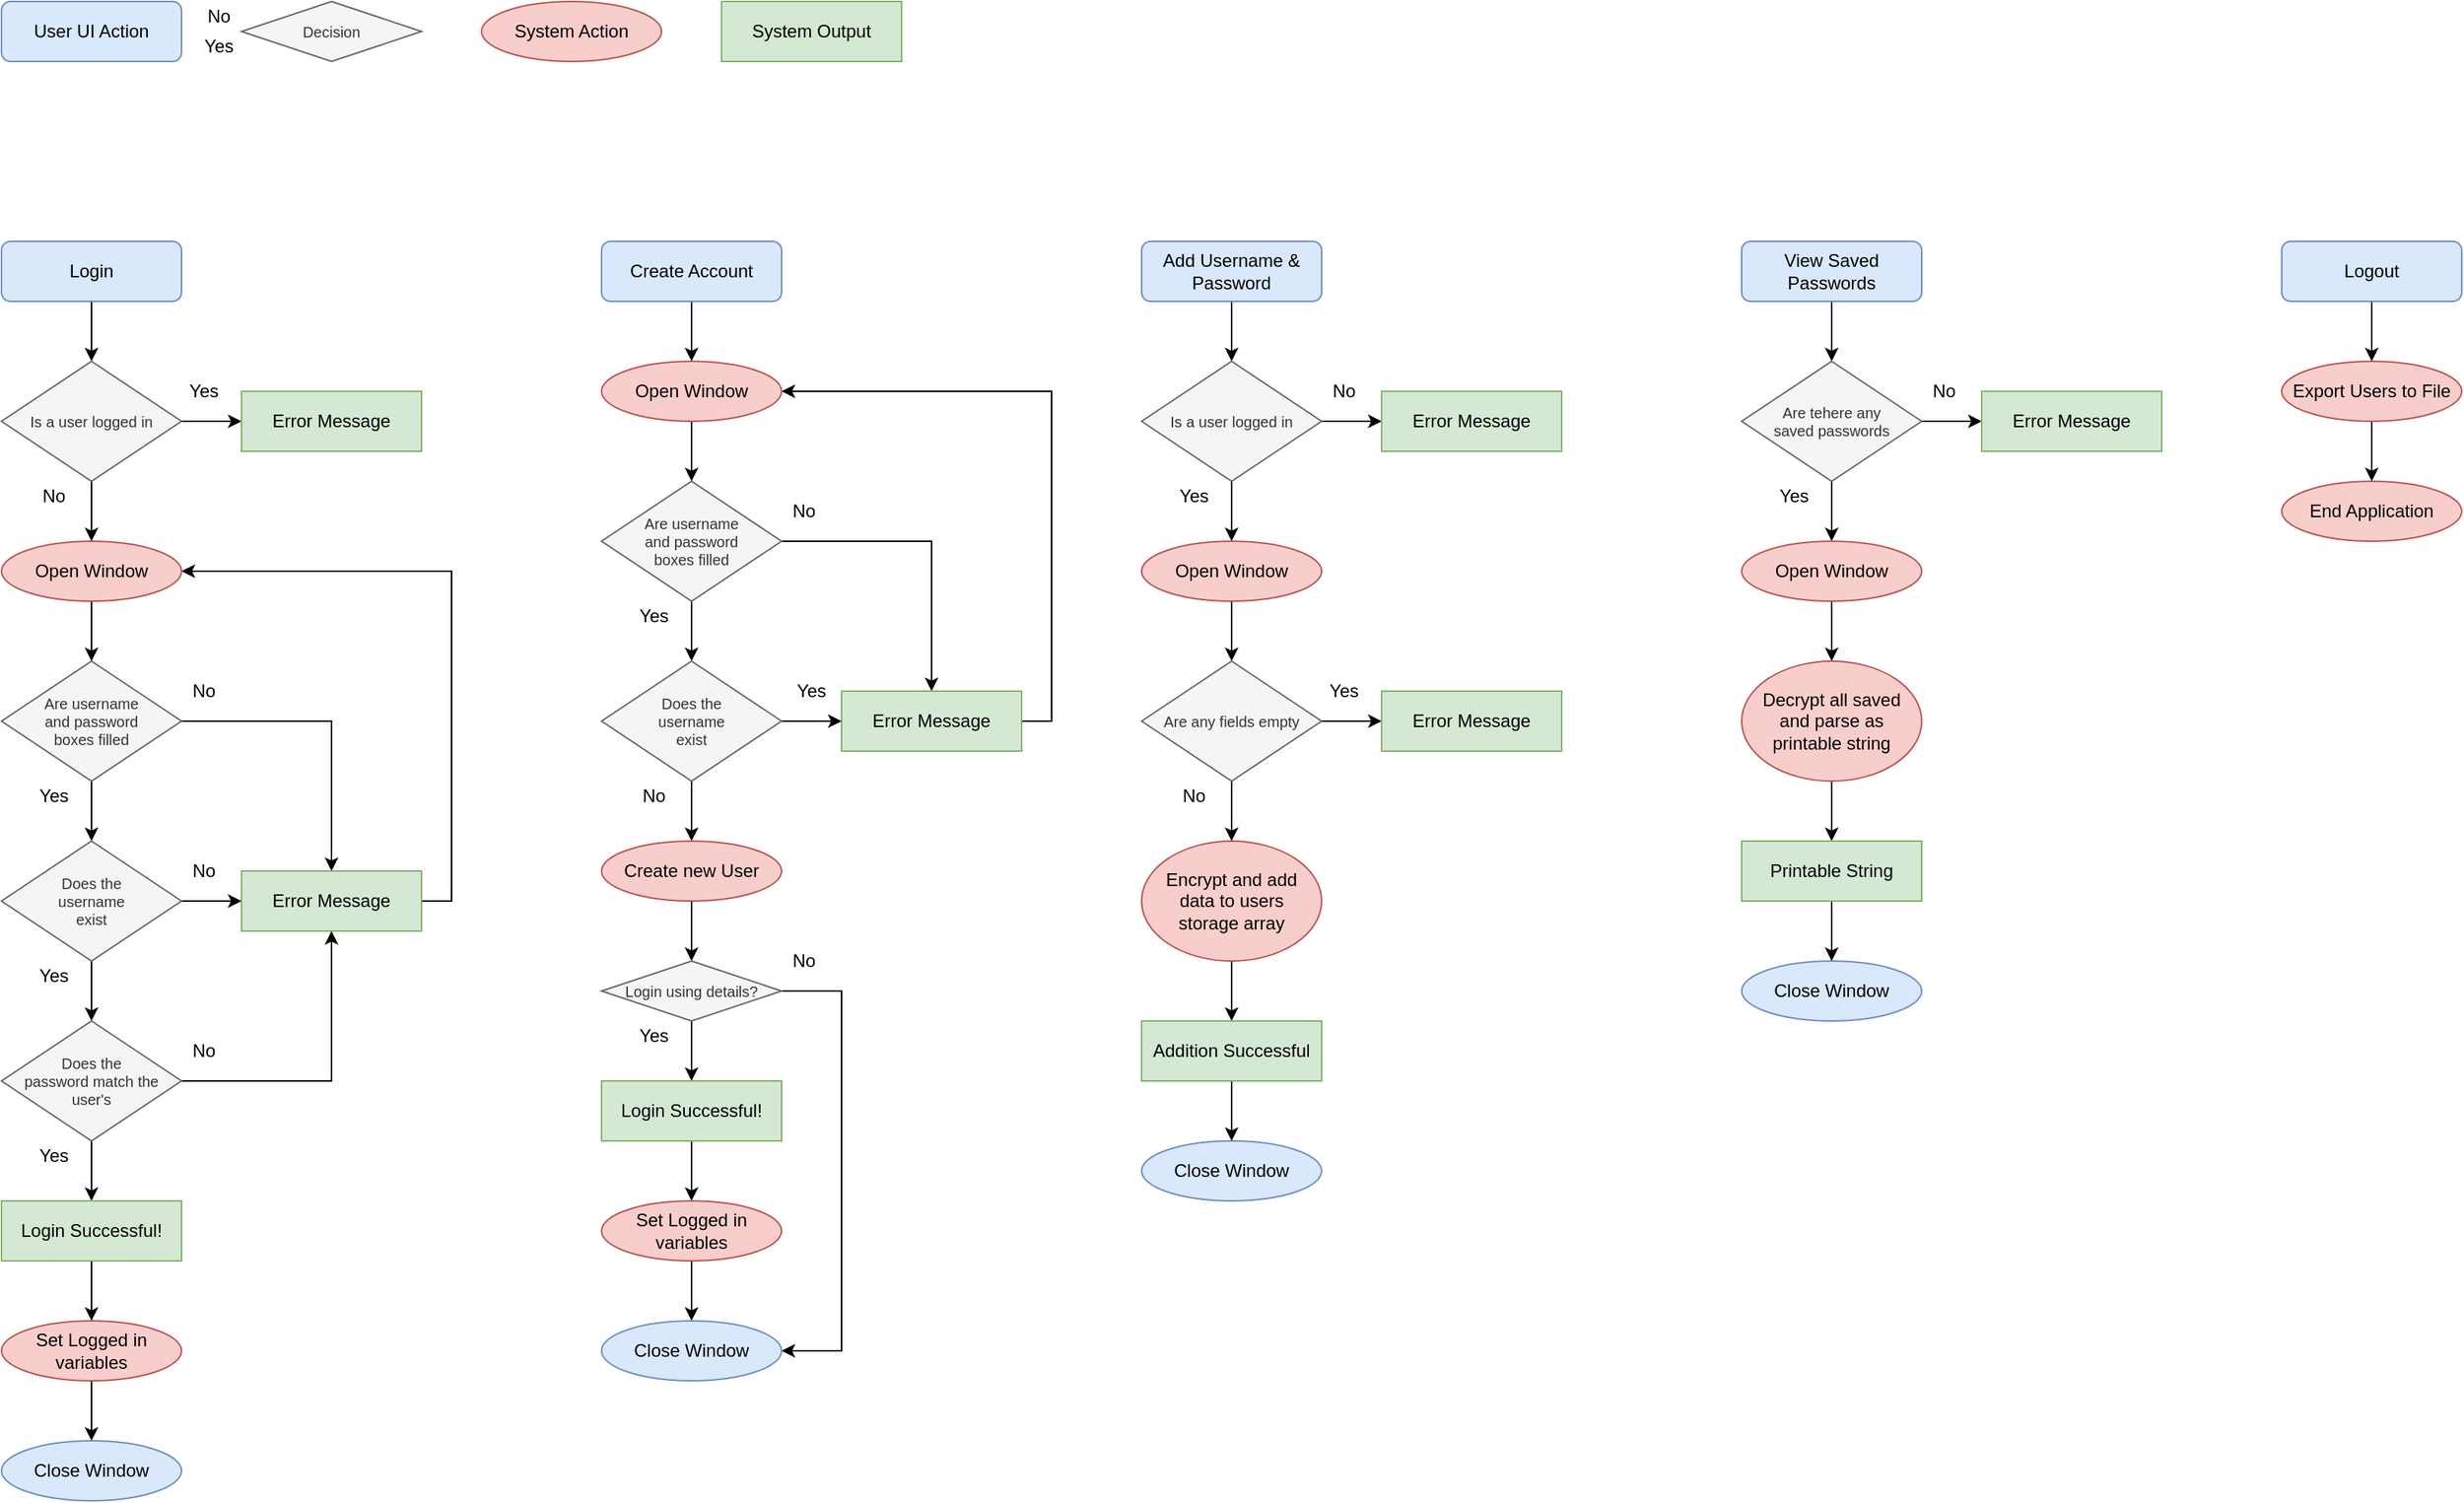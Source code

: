 <mxfile version="21.6.8" type="device">
  <diagram name="Page-1" id="10kaybJQUF8ctmf4FGHN">
    <mxGraphModel dx="2770" dy="1883" grid="1" gridSize="10" guides="1" tooltips="1" connect="1" arrows="1" fold="1" page="1" pageScale="1" pageWidth="850" pageHeight="1100" math="0" shadow="0">
      <root>
        <mxCell id="0" />
        <mxCell id="1" parent="0" />
        <mxCell id="NLQhdIlpftVUfZZyK4by-84" style="edgeStyle=orthogonalEdgeStyle;rounded=0;orthogonalLoop=1;jettySize=auto;html=1;exitX=0.5;exitY=1;exitDx=0;exitDy=0;entryX=0.5;entryY=0;entryDx=0;entryDy=0;" edge="1" parent="1" source="NLQhdIlpftVUfZZyK4by-1" target="NLQhdIlpftVUfZZyK4by-83">
          <mxGeometry relative="1" as="geometry" />
        </mxCell>
        <mxCell id="NLQhdIlpftVUfZZyK4by-1" value="Login" style="rounded=1;whiteSpace=wrap;html=1;fillColor=#dae8fc;strokeColor=#6c8ebf;" vertex="1" parent="1">
          <mxGeometry x="80" y="200" width="120" height="40" as="geometry" />
        </mxCell>
        <mxCell id="NLQhdIlpftVUfZZyK4by-2" value="User UI Action" style="rounded=1;whiteSpace=wrap;html=1;fillColor=#dae8fc;strokeColor=#6c8ebf;" vertex="1" parent="1">
          <mxGeometry x="80" y="40" width="120" height="40" as="geometry" />
        </mxCell>
        <mxCell id="NLQhdIlpftVUfZZyK4by-3" value="Decision" style="rhombus;whiteSpace=wrap;html=1;fillColor=#f5f5f5;fontColor=#333333;strokeColor=#666666;fontSize=10;" vertex="1" parent="1">
          <mxGeometry x="240" y="40" width="120" height="40" as="geometry" />
        </mxCell>
        <mxCell id="NLQhdIlpftVUfZZyK4by-4" value="System Action" style="ellipse;whiteSpace=wrap;html=1;fillColor=#f8cecc;strokeColor=#b85450;" vertex="1" parent="1">
          <mxGeometry x="400" y="40" width="120" height="40" as="geometry" />
        </mxCell>
        <mxCell id="NLQhdIlpftVUfZZyK4by-6" value="System Output" style="rounded=0;whiteSpace=wrap;html=1;fillColor=#d5e8d4;strokeColor=#82b366;" vertex="1" parent="1">
          <mxGeometry x="560" y="40" width="120" height="40" as="geometry" />
        </mxCell>
        <mxCell id="NLQhdIlpftVUfZZyK4by-11" style="edgeStyle=orthogonalEdgeStyle;rounded=0;orthogonalLoop=1;jettySize=auto;html=1;exitX=1;exitY=0.5;exitDx=0;exitDy=0;entryX=0.5;entryY=0;entryDx=0;entryDy=0;" edge="1" parent="1" source="NLQhdIlpftVUfZZyK4by-7" target="NLQhdIlpftVUfZZyK4by-8">
          <mxGeometry relative="1" as="geometry" />
        </mxCell>
        <mxCell id="NLQhdIlpftVUfZZyK4by-14" style="edgeStyle=orthogonalEdgeStyle;rounded=0;orthogonalLoop=1;jettySize=auto;html=1;exitX=0.5;exitY=1;exitDx=0;exitDy=0;entryX=0.5;entryY=0;entryDx=0;entryDy=0;" edge="1" parent="1" source="NLQhdIlpftVUfZZyK4by-7" target="NLQhdIlpftVUfZZyK4by-12">
          <mxGeometry relative="1" as="geometry" />
        </mxCell>
        <mxCell id="NLQhdIlpftVUfZZyK4by-7" value="Are username &lt;br style=&quot;font-size: 10px;&quot;&gt;and password &lt;br style=&quot;font-size: 10px;&quot;&gt;boxes filled" style="rhombus;whiteSpace=wrap;html=1;perimeterSpacing=0;fontSize=10;fillColor=#f5f5f5;fontColor=#333333;strokeColor=#666666;" vertex="1" parent="1">
          <mxGeometry x="80" y="480" width="120" height="80" as="geometry" />
        </mxCell>
        <mxCell id="NLQhdIlpftVUfZZyK4by-9" style="edgeStyle=orthogonalEdgeStyle;rounded=0;orthogonalLoop=1;jettySize=auto;html=1;exitX=1;exitY=0.5;exitDx=0;exitDy=0;entryX=1;entryY=0.5;entryDx=0;entryDy=0;" edge="1" parent="1" source="NLQhdIlpftVUfZZyK4by-8" target="NLQhdIlpftVUfZZyK4by-79">
          <mxGeometry relative="1" as="geometry" />
        </mxCell>
        <mxCell id="NLQhdIlpftVUfZZyK4by-8" value="Error Message" style="rounded=0;whiteSpace=wrap;html=1;fillColor=#d5e8d4;strokeColor=#82b366;" vertex="1" parent="1">
          <mxGeometry x="240" y="620" width="120" height="40" as="geometry" />
        </mxCell>
        <mxCell id="NLQhdIlpftVUfZZyK4by-15" style="edgeStyle=orthogonalEdgeStyle;rounded=0;orthogonalLoop=1;jettySize=auto;html=1;exitX=0.5;exitY=1;exitDx=0;exitDy=0;" edge="1" parent="1" source="NLQhdIlpftVUfZZyK4by-12" target="NLQhdIlpftVUfZZyK4by-13">
          <mxGeometry relative="1" as="geometry" />
        </mxCell>
        <mxCell id="NLQhdIlpftVUfZZyK4by-17" style="edgeStyle=orthogonalEdgeStyle;rounded=0;orthogonalLoop=1;jettySize=auto;html=1;exitX=1;exitY=0.5;exitDx=0;exitDy=0;entryX=0;entryY=0.5;entryDx=0;entryDy=0;" edge="1" parent="1" source="NLQhdIlpftVUfZZyK4by-12" target="NLQhdIlpftVUfZZyK4by-8">
          <mxGeometry relative="1" as="geometry" />
        </mxCell>
        <mxCell id="NLQhdIlpftVUfZZyK4by-12" value="Does the&lt;br style=&quot;font-size: 10px;&quot;&gt;username&lt;br style=&quot;font-size: 10px;&quot;&gt;exist" style="rhombus;whiteSpace=wrap;html=1;fontSize=10;fillColor=#f5f5f5;fontColor=#333333;strokeColor=#666666;" vertex="1" parent="1">
          <mxGeometry x="80" y="600" width="120" height="80" as="geometry" />
        </mxCell>
        <mxCell id="NLQhdIlpftVUfZZyK4by-16" style="edgeStyle=orthogonalEdgeStyle;rounded=0;orthogonalLoop=1;jettySize=auto;html=1;exitX=1;exitY=0.5;exitDx=0;exitDy=0;entryX=0.5;entryY=1;entryDx=0;entryDy=0;" edge="1" parent="1" source="NLQhdIlpftVUfZZyK4by-13" target="NLQhdIlpftVUfZZyK4by-8">
          <mxGeometry relative="1" as="geometry" />
        </mxCell>
        <mxCell id="NLQhdIlpftVUfZZyK4by-19" style="edgeStyle=orthogonalEdgeStyle;rounded=0;orthogonalLoop=1;jettySize=auto;html=1;exitX=0.5;exitY=1;exitDx=0;exitDy=0;entryX=0.5;entryY=0;entryDx=0;entryDy=0;" edge="1" parent="1" source="NLQhdIlpftVUfZZyK4by-13" target="NLQhdIlpftVUfZZyK4by-18">
          <mxGeometry relative="1" as="geometry" />
        </mxCell>
        <mxCell id="NLQhdIlpftVUfZZyK4by-13" value="Does the &lt;br&gt;password match the user&#39;s" style="rhombus;whiteSpace=wrap;html=1;fontSize=10;fillColor=#f5f5f5;fontColor=#333333;strokeColor=#666666;" vertex="1" parent="1">
          <mxGeometry x="80" y="720" width="120" height="80" as="geometry" />
        </mxCell>
        <mxCell id="NLQhdIlpftVUfZZyK4by-21" style="edgeStyle=orthogonalEdgeStyle;rounded=0;orthogonalLoop=1;jettySize=auto;html=1;exitX=0.5;exitY=1;exitDx=0;exitDy=0;entryX=0.5;entryY=0;entryDx=0;entryDy=0;" edge="1" parent="1" source="NLQhdIlpftVUfZZyK4by-18" target="NLQhdIlpftVUfZZyK4by-20">
          <mxGeometry relative="1" as="geometry" />
        </mxCell>
        <mxCell id="NLQhdIlpftVUfZZyK4by-18" value="Login Successful!" style="rounded=0;whiteSpace=wrap;html=1;fillColor=#d5e8d4;strokeColor=#82b366;" vertex="1" parent="1">
          <mxGeometry x="80" y="840" width="120" height="40" as="geometry" />
        </mxCell>
        <mxCell id="NLQhdIlpftVUfZZyK4by-59" style="edgeStyle=orthogonalEdgeStyle;rounded=0;orthogonalLoop=1;jettySize=auto;html=1;exitX=0.5;exitY=1;exitDx=0;exitDy=0;entryX=0.5;entryY=0;entryDx=0;entryDy=0;" edge="1" parent="1" source="NLQhdIlpftVUfZZyK4by-20" target="NLQhdIlpftVUfZZyK4by-58">
          <mxGeometry relative="1" as="geometry" />
        </mxCell>
        <mxCell id="NLQhdIlpftVUfZZyK4by-20" value="Set Logged in variables" style="ellipse;whiteSpace=wrap;html=1;fillColor=#f8cecc;strokeColor=#b85450;" vertex="1" parent="1">
          <mxGeometry x="80" y="920" width="120" height="40" as="geometry" />
        </mxCell>
        <mxCell id="NLQhdIlpftVUfZZyK4by-96" style="edgeStyle=orthogonalEdgeStyle;rounded=0;orthogonalLoop=1;jettySize=auto;html=1;exitX=0.5;exitY=1;exitDx=0;exitDy=0;entryX=0.5;entryY=0;entryDx=0;entryDy=0;" edge="1" parent="1" source="NLQhdIlpftVUfZZyK4by-22" target="NLQhdIlpftVUfZZyK4by-95">
          <mxGeometry relative="1" as="geometry" />
        </mxCell>
        <mxCell id="NLQhdIlpftVUfZZyK4by-22" value="Create Account" style="rounded=1;whiteSpace=wrap;html=1;fillColor=#dae8fc;strokeColor=#6c8ebf;" vertex="1" parent="1">
          <mxGeometry x="480" y="200" width="120" height="40" as="geometry" />
        </mxCell>
        <mxCell id="NLQhdIlpftVUfZZyK4by-23" value="Yes" style="text;html=1;strokeColor=none;fillColor=none;align=center;verticalAlign=middle;whiteSpace=wrap;rounded=0;" vertex="1" parent="1">
          <mxGeometry x="210" y="60" width="30" height="20" as="geometry" />
        </mxCell>
        <mxCell id="NLQhdIlpftVUfZZyK4by-24" value="No" style="text;html=1;strokeColor=none;fillColor=none;align=center;verticalAlign=middle;whiteSpace=wrap;rounded=0;" vertex="1" parent="1">
          <mxGeometry x="210" y="40" width="30" height="20" as="geometry" />
        </mxCell>
        <mxCell id="NLQhdIlpftVUfZZyK4by-26" value="Yes" style="text;html=1;strokeColor=none;fillColor=none;align=center;verticalAlign=middle;whiteSpace=wrap;rounded=0;" vertex="1" parent="1">
          <mxGeometry x="100" y="560" width="30" height="20" as="geometry" />
        </mxCell>
        <mxCell id="NLQhdIlpftVUfZZyK4by-27" value="Yes" style="text;html=1;strokeColor=none;fillColor=none;align=center;verticalAlign=middle;whiteSpace=wrap;rounded=0;" vertex="1" parent="1">
          <mxGeometry x="100" y="680" width="30" height="20" as="geometry" />
        </mxCell>
        <mxCell id="NLQhdIlpftVUfZZyK4by-28" value="Yes" style="text;html=1;strokeColor=none;fillColor=none;align=center;verticalAlign=middle;whiteSpace=wrap;rounded=0;" vertex="1" parent="1">
          <mxGeometry x="100" y="800" width="30" height="20" as="geometry" />
        </mxCell>
        <mxCell id="NLQhdIlpftVUfZZyK4by-29" value="No" style="text;html=1;strokeColor=none;fillColor=none;align=center;verticalAlign=middle;whiteSpace=wrap;rounded=0;" vertex="1" parent="1">
          <mxGeometry x="200" y="490" width="30" height="20" as="geometry" />
        </mxCell>
        <mxCell id="NLQhdIlpftVUfZZyK4by-30" value="No" style="text;html=1;strokeColor=none;fillColor=none;align=center;verticalAlign=middle;whiteSpace=wrap;rounded=0;" vertex="1" parent="1">
          <mxGeometry x="200" y="610" width="30" height="20" as="geometry" />
        </mxCell>
        <mxCell id="NLQhdIlpftVUfZZyK4by-31" value="No" style="text;html=1;strokeColor=none;fillColor=none;align=center;verticalAlign=middle;whiteSpace=wrap;rounded=0;" vertex="1" parent="1">
          <mxGeometry x="200" y="730" width="30" height="20" as="geometry" />
        </mxCell>
        <mxCell id="NLQhdIlpftVUfZZyK4by-32" style="edgeStyle=orthogonalEdgeStyle;rounded=0;orthogonalLoop=1;jettySize=auto;html=1;exitX=1;exitY=0.5;exitDx=0;exitDy=0;entryX=0.5;entryY=0;entryDx=0;entryDy=0;" edge="1" parent="1" source="NLQhdIlpftVUfZZyK4by-34" target="NLQhdIlpftVUfZZyK4by-35">
          <mxGeometry relative="1" as="geometry" />
        </mxCell>
        <mxCell id="NLQhdIlpftVUfZZyK4by-33" style="edgeStyle=orthogonalEdgeStyle;rounded=0;orthogonalLoop=1;jettySize=auto;html=1;exitX=0.5;exitY=1;exitDx=0;exitDy=0;entryX=0.5;entryY=0;entryDx=0;entryDy=0;" edge="1" parent="1" source="NLQhdIlpftVUfZZyK4by-34" target="NLQhdIlpftVUfZZyK4by-38">
          <mxGeometry relative="1" as="geometry" />
        </mxCell>
        <mxCell id="NLQhdIlpftVUfZZyK4by-34" value="Are username &lt;br style=&quot;font-size: 10px;&quot;&gt;and password &lt;br style=&quot;font-size: 10px;&quot;&gt;boxes filled" style="rhombus;whiteSpace=wrap;html=1;perimeterSpacing=0;fontSize=10;fillColor=#f5f5f5;fontColor=#333333;strokeColor=#666666;" vertex="1" parent="1">
          <mxGeometry x="480" y="360" width="120" height="80" as="geometry" />
        </mxCell>
        <mxCell id="NLQhdIlpftVUfZZyK4by-76" style="edgeStyle=orthogonalEdgeStyle;rounded=0;orthogonalLoop=1;jettySize=auto;html=1;exitX=1;exitY=0.5;exitDx=0;exitDy=0;entryX=1;entryY=0.5;entryDx=0;entryDy=0;" edge="1" parent="1" source="NLQhdIlpftVUfZZyK4by-35" target="NLQhdIlpftVUfZZyK4by-95">
          <mxGeometry relative="1" as="geometry" />
        </mxCell>
        <mxCell id="NLQhdIlpftVUfZZyK4by-35" value="Error Message" style="rounded=0;whiteSpace=wrap;html=1;fillColor=#d5e8d4;strokeColor=#82b366;" vertex="1" parent="1">
          <mxGeometry x="640" y="500" width="120" height="40" as="geometry" />
        </mxCell>
        <mxCell id="NLQhdIlpftVUfZZyK4by-37" style="edgeStyle=orthogonalEdgeStyle;rounded=0;orthogonalLoop=1;jettySize=auto;html=1;exitX=1;exitY=0.5;exitDx=0;exitDy=0;entryX=0;entryY=0.5;entryDx=0;entryDy=0;" edge="1" parent="1" source="NLQhdIlpftVUfZZyK4by-38" target="NLQhdIlpftVUfZZyK4by-35">
          <mxGeometry relative="1" as="geometry" />
        </mxCell>
        <mxCell id="NLQhdIlpftVUfZZyK4by-48" style="edgeStyle=orthogonalEdgeStyle;rounded=0;orthogonalLoop=1;jettySize=auto;html=1;exitX=0.5;exitY=1;exitDx=0;exitDy=0;entryX=0.5;entryY=0;entryDx=0;entryDy=0;" edge="1" parent="1" source="NLQhdIlpftVUfZZyK4by-38" target="NLQhdIlpftVUfZZyK4by-46">
          <mxGeometry relative="1" as="geometry" />
        </mxCell>
        <mxCell id="NLQhdIlpftVUfZZyK4by-38" value="Does the&lt;br style=&quot;font-size: 10px;&quot;&gt;username&lt;br style=&quot;font-size: 10px;&quot;&gt;exist" style="rhombus;whiteSpace=wrap;html=1;fontSize=10;fillColor=#f5f5f5;fontColor=#333333;strokeColor=#666666;" vertex="1" parent="1">
          <mxGeometry x="480" y="480" width="120" height="80" as="geometry" />
        </mxCell>
        <mxCell id="NLQhdIlpftVUfZZyK4by-41" value="Yes" style="text;html=1;strokeColor=none;fillColor=none;align=center;verticalAlign=middle;whiteSpace=wrap;rounded=0;" vertex="1" parent="1">
          <mxGeometry x="500" y="440" width="30" height="20" as="geometry" />
        </mxCell>
        <mxCell id="NLQhdIlpftVUfZZyK4by-42" value="Yes" style="text;html=1;strokeColor=none;fillColor=none;align=center;verticalAlign=middle;whiteSpace=wrap;rounded=0;" vertex="1" parent="1">
          <mxGeometry x="605" y="490" width="30" height="20" as="geometry" />
        </mxCell>
        <mxCell id="NLQhdIlpftVUfZZyK4by-43" value="No" style="text;html=1;strokeColor=none;fillColor=none;align=center;verticalAlign=middle;whiteSpace=wrap;rounded=0;" vertex="1" parent="1">
          <mxGeometry x="600" y="370" width="30" height="20" as="geometry" />
        </mxCell>
        <mxCell id="NLQhdIlpftVUfZZyK4by-44" value="No" style="text;html=1;strokeColor=none;fillColor=none;align=center;verticalAlign=middle;whiteSpace=wrap;rounded=0;" vertex="1" parent="1">
          <mxGeometry x="500" y="560" width="30" height="20" as="geometry" />
        </mxCell>
        <mxCell id="NLQhdIlpftVUfZZyK4by-56" style="edgeStyle=orthogonalEdgeStyle;rounded=0;orthogonalLoop=1;jettySize=auto;html=1;exitX=0.5;exitY=1;exitDx=0;exitDy=0;entryX=0.5;entryY=0;entryDx=0;entryDy=0;" edge="1" parent="1" source="NLQhdIlpftVUfZZyK4by-46" target="NLQhdIlpftVUfZZyK4by-51">
          <mxGeometry relative="1" as="geometry" />
        </mxCell>
        <mxCell id="NLQhdIlpftVUfZZyK4by-46" value="Create new User" style="ellipse;whiteSpace=wrap;html=1;fillColor=#f8cecc;strokeColor=#b85450;" vertex="1" parent="1">
          <mxGeometry x="480" y="600" width="120" height="40" as="geometry" />
        </mxCell>
        <mxCell id="NLQhdIlpftVUfZZyK4by-54" style="edgeStyle=orthogonalEdgeStyle;rounded=0;orthogonalLoop=1;jettySize=auto;html=1;exitX=0.5;exitY=1;exitDx=0;exitDy=0;entryX=0.5;entryY=0;entryDx=0;entryDy=0;" edge="1" parent="1" source="NLQhdIlpftVUfZZyK4by-51" target="NLQhdIlpftVUfZZyK4by-52">
          <mxGeometry relative="1" as="geometry" />
        </mxCell>
        <mxCell id="NLQhdIlpftVUfZZyK4by-62" style="edgeStyle=orthogonalEdgeStyle;rounded=0;orthogonalLoop=1;jettySize=auto;html=1;exitX=1;exitY=0.5;exitDx=0;exitDy=0;entryX=1;entryY=0.5;entryDx=0;entryDy=0;" edge="1" parent="1" source="NLQhdIlpftVUfZZyK4by-51" target="NLQhdIlpftVUfZZyK4by-60">
          <mxGeometry relative="1" as="geometry">
            <Array as="points">
              <mxPoint x="640" y="700" />
              <mxPoint x="640" y="940" />
            </Array>
          </mxGeometry>
        </mxCell>
        <mxCell id="NLQhdIlpftVUfZZyK4by-51" value="Login using details?" style="rhombus;whiteSpace=wrap;html=1;fillColor=#f5f5f5;fontColor=#333333;strokeColor=#666666;fontSize=10;" vertex="1" parent="1">
          <mxGeometry x="480" y="680" width="120" height="40" as="geometry" />
        </mxCell>
        <mxCell id="NLQhdIlpftVUfZZyK4by-55" style="edgeStyle=orthogonalEdgeStyle;rounded=0;orthogonalLoop=1;jettySize=auto;html=1;exitX=0.5;exitY=1;exitDx=0;exitDy=0;entryX=0.5;entryY=0;entryDx=0;entryDy=0;" edge="1" parent="1" source="NLQhdIlpftVUfZZyK4by-52" target="NLQhdIlpftVUfZZyK4by-53">
          <mxGeometry relative="1" as="geometry" />
        </mxCell>
        <mxCell id="NLQhdIlpftVUfZZyK4by-52" value="Login Successful!" style="rounded=0;whiteSpace=wrap;html=1;fillColor=#d5e8d4;strokeColor=#82b366;" vertex="1" parent="1">
          <mxGeometry x="480" y="760" width="120" height="40" as="geometry" />
        </mxCell>
        <mxCell id="NLQhdIlpftVUfZZyK4by-61" style="edgeStyle=orthogonalEdgeStyle;rounded=0;orthogonalLoop=1;jettySize=auto;html=1;exitX=0.5;exitY=1;exitDx=0;exitDy=0;entryX=0.5;entryY=0;entryDx=0;entryDy=0;" edge="1" parent="1" source="NLQhdIlpftVUfZZyK4by-53" target="NLQhdIlpftVUfZZyK4by-60">
          <mxGeometry relative="1" as="geometry" />
        </mxCell>
        <mxCell id="NLQhdIlpftVUfZZyK4by-53" value="Set Logged in variables" style="ellipse;whiteSpace=wrap;html=1;fillColor=#f8cecc;strokeColor=#b85450;" vertex="1" parent="1">
          <mxGeometry x="480" y="840" width="120" height="40" as="geometry" />
        </mxCell>
        <mxCell id="NLQhdIlpftVUfZZyK4by-58" value="Close Window" style="ellipse;whiteSpace=wrap;html=1;fillColor=#dae8fc;strokeColor=#6c8ebf;" vertex="1" parent="1">
          <mxGeometry x="80" y="1000" width="120" height="40" as="geometry" />
        </mxCell>
        <mxCell id="NLQhdIlpftVUfZZyK4by-60" value="Close Window" style="ellipse;whiteSpace=wrap;html=1;fillColor=#dae8fc;strokeColor=#6c8ebf;" vertex="1" parent="1">
          <mxGeometry x="480" y="920" width="120" height="40" as="geometry" />
        </mxCell>
        <mxCell id="NLQhdIlpftVUfZZyK4by-63" value="No" style="text;html=1;strokeColor=none;fillColor=none;align=center;verticalAlign=middle;whiteSpace=wrap;rounded=0;" vertex="1" parent="1">
          <mxGeometry x="600" y="670" width="30" height="20" as="geometry" />
        </mxCell>
        <mxCell id="NLQhdIlpftVUfZZyK4by-64" value="Yes" style="text;html=1;strokeColor=none;fillColor=none;align=center;verticalAlign=middle;whiteSpace=wrap;rounded=0;" vertex="1" parent="1">
          <mxGeometry x="500" y="720" width="30" height="20" as="geometry" />
        </mxCell>
        <mxCell id="NLQhdIlpftVUfZZyK4by-91" style="edgeStyle=orthogonalEdgeStyle;rounded=0;orthogonalLoop=1;jettySize=auto;html=1;exitX=0.5;exitY=1;exitDx=0;exitDy=0;entryX=0.5;entryY=0;entryDx=0;entryDy=0;" edge="1" parent="1" source="NLQhdIlpftVUfZZyK4by-66" target="NLQhdIlpftVUfZZyK4by-73">
          <mxGeometry relative="1" as="geometry" />
        </mxCell>
        <mxCell id="NLQhdIlpftVUfZZyK4by-66" value="Add Username &amp;amp; Password" style="rounded=1;whiteSpace=wrap;html=1;fillColor=#dae8fc;strokeColor=#6c8ebf;" vertex="1" parent="1">
          <mxGeometry x="840" y="200" width="120" height="40" as="geometry" />
        </mxCell>
        <mxCell id="NLQhdIlpftVUfZZyK4by-133" style="edgeStyle=orthogonalEdgeStyle;rounded=0;orthogonalLoop=1;jettySize=auto;html=1;exitX=0.5;exitY=1;exitDx=0;exitDy=0;entryX=0.5;entryY=0;entryDx=0;entryDy=0;" edge="1" parent="1" source="NLQhdIlpftVUfZZyK4by-67" target="NLQhdIlpftVUfZZyK4by-116">
          <mxGeometry relative="1" as="geometry" />
        </mxCell>
        <mxCell id="NLQhdIlpftVUfZZyK4by-67" value="View Saved Passwords" style="rounded=1;whiteSpace=wrap;html=1;fillColor=#dae8fc;strokeColor=#6c8ebf;" vertex="1" parent="1">
          <mxGeometry x="1240" y="200" width="120" height="40" as="geometry" />
        </mxCell>
        <mxCell id="NLQhdIlpftVUfZZyK4by-71" style="edgeStyle=orthogonalEdgeStyle;rounded=0;orthogonalLoop=1;jettySize=auto;html=1;exitX=0.5;exitY=1;exitDx=0;exitDy=0;entryX=0.5;entryY=0;entryDx=0;entryDy=0;" edge="1" parent="1" source="NLQhdIlpftVUfZZyK4by-68" target="NLQhdIlpftVUfZZyK4by-69">
          <mxGeometry relative="1" as="geometry" />
        </mxCell>
        <mxCell id="NLQhdIlpftVUfZZyK4by-68" value="Logout" style="rounded=1;whiteSpace=wrap;html=1;fillColor=#dae8fc;strokeColor=#6c8ebf;" vertex="1" parent="1">
          <mxGeometry x="1600" y="200" width="120" height="40" as="geometry" />
        </mxCell>
        <mxCell id="NLQhdIlpftVUfZZyK4by-72" style="edgeStyle=orthogonalEdgeStyle;rounded=0;orthogonalLoop=1;jettySize=auto;html=1;exitX=0.5;exitY=1;exitDx=0;exitDy=0;entryX=0.5;entryY=0;entryDx=0;entryDy=0;" edge="1" parent="1" source="NLQhdIlpftVUfZZyK4by-69" target="NLQhdIlpftVUfZZyK4by-70">
          <mxGeometry relative="1" as="geometry" />
        </mxCell>
        <mxCell id="NLQhdIlpftVUfZZyK4by-69" value="Export Users to File" style="ellipse;whiteSpace=wrap;html=1;fillColor=#f8cecc;strokeColor=#b85450;" vertex="1" parent="1">
          <mxGeometry x="1600" y="280" width="120" height="40" as="geometry" />
        </mxCell>
        <mxCell id="NLQhdIlpftVUfZZyK4by-70" value="End Application" style="ellipse;whiteSpace=wrap;html=1;fillColor=#f8cecc;strokeColor=#b85450;" vertex="1" parent="1">
          <mxGeometry x="1600" y="360" width="120" height="40" as="geometry" />
        </mxCell>
        <mxCell id="NLQhdIlpftVUfZZyK4by-75" style="edgeStyle=orthogonalEdgeStyle;rounded=0;orthogonalLoop=1;jettySize=auto;html=1;exitX=1;exitY=0.5;exitDx=0;exitDy=0;entryX=0;entryY=0.5;entryDx=0;entryDy=0;" edge="1" parent="1" source="NLQhdIlpftVUfZZyK4by-73" target="NLQhdIlpftVUfZZyK4by-74">
          <mxGeometry relative="1" as="geometry" />
        </mxCell>
        <mxCell id="NLQhdIlpftVUfZZyK4by-94" style="edgeStyle=orthogonalEdgeStyle;rounded=0;orthogonalLoop=1;jettySize=auto;html=1;exitX=0.5;exitY=1;exitDx=0;exitDy=0;" edge="1" parent="1" source="NLQhdIlpftVUfZZyK4by-73" target="NLQhdIlpftVUfZZyK4by-78">
          <mxGeometry relative="1" as="geometry" />
        </mxCell>
        <mxCell id="NLQhdIlpftVUfZZyK4by-73" value="Is a user logged in" style="rhombus;whiteSpace=wrap;html=1;perimeterSpacing=0;fontSize=10;fillColor=#f5f5f5;fontColor=#333333;strokeColor=#666666;" vertex="1" parent="1">
          <mxGeometry x="840" y="280" width="120" height="80" as="geometry" />
        </mxCell>
        <mxCell id="NLQhdIlpftVUfZZyK4by-74" value="Error Message" style="rounded=0;whiteSpace=wrap;html=1;fillColor=#d5e8d4;strokeColor=#82b366;" vertex="1" parent="1">
          <mxGeometry x="1000" y="300" width="120" height="40" as="geometry" />
        </mxCell>
        <mxCell id="NLQhdIlpftVUfZZyK4by-106" style="edgeStyle=orthogonalEdgeStyle;rounded=0;orthogonalLoop=1;jettySize=auto;html=1;exitX=0.5;exitY=1;exitDx=0;exitDy=0;entryX=0.5;entryY=0;entryDx=0;entryDy=0;" edge="1" parent="1" source="NLQhdIlpftVUfZZyK4by-78" target="NLQhdIlpftVUfZZyK4by-101">
          <mxGeometry relative="1" as="geometry" />
        </mxCell>
        <mxCell id="NLQhdIlpftVUfZZyK4by-78" value="Open Window" style="ellipse;whiteSpace=wrap;html=1;fillColor=#f8cecc;strokeColor=#b85450;" vertex="1" parent="1">
          <mxGeometry x="840" y="400" width="120" height="40" as="geometry" />
        </mxCell>
        <mxCell id="NLQhdIlpftVUfZZyK4by-81" style="edgeStyle=orthogonalEdgeStyle;rounded=0;orthogonalLoop=1;jettySize=auto;html=1;exitX=0.5;exitY=1;exitDx=0;exitDy=0;entryX=0.5;entryY=0;entryDx=0;entryDy=0;" edge="1" parent="1" source="NLQhdIlpftVUfZZyK4by-79" target="NLQhdIlpftVUfZZyK4by-7">
          <mxGeometry relative="1" as="geometry" />
        </mxCell>
        <mxCell id="NLQhdIlpftVUfZZyK4by-79" value="Open Window" style="ellipse;whiteSpace=wrap;html=1;fillColor=#f8cecc;strokeColor=#b85450;" vertex="1" parent="1">
          <mxGeometry x="80" y="400" width="120" height="40" as="geometry" />
        </mxCell>
        <mxCell id="NLQhdIlpftVUfZZyK4by-85" style="edgeStyle=orthogonalEdgeStyle;rounded=0;orthogonalLoop=1;jettySize=auto;html=1;exitX=0.5;exitY=1;exitDx=0;exitDy=0;entryX=0.5;entryY=0;entryDx=0;entryDy=0;" edge="1" parent="1" source="NLQhdIlpftVUfZZyK4by-83" target="NLQhdIlpftVUfZZyK4by-79">
          <mxGeometry relative="1" as="geometry" />
        </mxCell>
        <mxCell id="NLQhdIlpftVUfZZyK4by-88" style="edgeStyle=orthogonalEdgeStyle;rounded=0;orthogonalLoop=1;jettySize=auto;html=1;exitX=1;exitY=0.5;exitDx=0;exitDy=0;entryX=0;entryY=0.5;entryDx=0;entryDy=0;" edge="1" parent="1" source="NLQhdIlpftVUfZZyK4by-83" target="NLQhdIlpftVUfZZyK4by-87">
          <mxGeometry relative="1" as="geometry" />
        </mxCell>
        <mxCell id="NLQhdIlpftVUfZZyK4by-83" value="Is a user logged in" style="rhombus;whiteSpace=wrap;html=1;fillColor=#f5f5f5;fontColor=#333333;strokeColor=#666666;fontSize=10;" vertex="1" parent="1">
          <mxGeometry x="80" y="280" width="120" height="80" as="geometry" />
        </mxCell>
        <mxCell id="NLQhdIlpftVUfZZyK4by-87" value="Error Message" style="rounded=0;whiteSpace=wrap;html=1;fillColor=#d5e8d4;strokeColor=#82b366;" vertex="1" parent="1">
          <mxGeometry x="240" y="300" width="120" height="40" as="geometry" />
        </mxCell>
        <mxCell id="NLQhdIlpftVUfZZyK4by-89" value="Yes" style="text;html=1;strokeColor=none;fillColor=none;align=center;verticalAlign=middle;whiteSpace=wrap;rounded=0;" vertex="1" parent="1">
          <mxGeometry x="200" y="290" width="30" height="20" as="geometry" />
        </mxCell>
        <mxCell id="NLQhdIlpftVUfZZyK4by-90" value="No" style="text;html=1;strokeColor=none;fillColor=none;align=center;verticalAlign=middle;whiteSpace=wrap;rounded=0;" vertex="1" parent="1">
          <mxGeometry x="100" y="360" width="30" height="20" as="geometry" />
        </mxCell>
        <mxCell id="NLQhdIlpftVUfZZyK4by-92" value="No" style="text;html=1;strokeColor=none;fillColor=none;align=center;verticalAlign=middle;whiteSpace=wrap;rounded=0;" vertex="1" parent="1">
          <mxGeometry x="960" y="290" width="30" height="20" as="geometry" />
        </mxCell>
        <mxCell id="NLQhdIlpftVUfZZyK4by-93" value="Yes" style="text;html=1;strokeColor=none;fillColor=none;align=center;verticalAlign=middle;whiteSpace=wrap;rounded=0;" vertex="1" parent="1">
          <mxGeometry x="860" y="360" width="30" height="20" as="geometry" />
        </mxCell>
        <mxCell id="NLQhdIlpftVUfZZyK4by-97" style="edgeStyle=orthogonalEdgeStyle;rounded=0;orthogonalLoop=1;jettySize=auto;html=1;exitX=0.5;exitY=1;exitDx=0;exitDy=0;" edge="1" parent="1" source="NLQhdIlpftVUfZZyK4by-95" target="NLQhdIlpftVUfZZyK4by-34">
          <mxGeometry relative="1" as="geometry" />
        </mxCell>
        <mxCell id="NLQhdIlpftVUfZZyK4by-95" value="Open Window" style="ellipse;whiteSpace=wrap;html=1;fillColor=#f8cecc;strokeColor=#b85450;" vertex="1" parent="1">
          <mxGeometry x="480" y="280" width="120" height="40" as="geometry" />
        </mxCell>
        <mxCell id="NLQhdIlpftVUfZZyK4by-99" style="edgeStyle=orthogonalEdgeStyle;rounded=0;orthogonalLoop=1;jettySize=auto;html=1;exitX=1;exitY=0.5;exitDx=0;exitDy=0;entryX=0;entryY=0.5;entryDx=0;entryDy=0;" edge="1" parent="1" source="NLQhdIlpftVUfZZyK4by-101" target="NLQhdIlpftVUfZZyK4by-102">
          <mxGeometry relative="1" as="geometry" />
        </mxCell>
        <mxCell id="NLQhdIlpftVUfZZyK4by-100" style="edgeStyle=orthogonalEdgeStyle;rounded=0;orthogonalLoop=1;jettySize=auto;html=1;exitX=0.5;exitY=1;exitDx=0;exitDy=0;" edge="1" parent="1" source="NLQhdIlpftVUfZZyK4by-101" target="NLQhdIlpftVUfZZyK4by-103">
          <mxGeometry relative="1" as="geometry" />
        </mxCell>
        <mxCell id="NLQhdIlpftVUfZZyK4by-101" value="Are any fields empty" style="rhombus;whiteSpace=wrap;html=1;perimeterSpacing=0;fontSize=10;fillColor=#f5f5f5;fontColor=#333333;strokeColor=#666666;" vertex="1" parent="1">
          <mxGeometry x="840" y="480" width="120" height="80" as="geometry" />
        </mxCell>
        <mxCell id="NLQhdIlpftVUfZZyK4by-102" value="Error Message" style="rounded=0;whiteSpace=wrap;html=1;fillColor=#d5e8d4;strokeColor=#82b366;" vertex="1" parent="1">
          <mxGeometry x="1000" y="500" width="120" height="40" as="geometry" />
        </mxCell>
        <mxCell id="NLQhdIlpftVUfZZyK4by-111" style="edgeStyle=orthogonalEdgeStyle;rounded=0;orthogonalLoop=1;jettySize=auto;html=1;exitX=0.5;exitY=1;exitDx=0;exitDy=0;entryX=0.5;entryY=0;entryDx=0;entryDy=0;" edge="1" parent="1" source="NLQhdIlpftVUfZZyK4by-103" target="NLQhdIlpftVUfZZyK4by-112">
          <mxGeometry relative="1" as="geometry" />
        </mxCell>
        <mxCell id="NLQhdIlpftVUfZZyK4by-103" value="Encrypt and add &lt;br&gt;data to users &lt;br&gt;storage array" style="ellipse;whiteSpace=wrap;html=1;fillColor=#f8cecc;strokeColor=#b85450;" vertex="1" parent="1">
          <mxGeometry x="840" y="600" width="120" height="80" as="geometry" />
        </mxCell>
        <mxCell id="NLQhdIlpftVUfZZyK4by-107" value="No" style="text;html=1;strokeColor=none;fillColor=none;align=center;verticalAlign=middle;whiteSpace=wrap;rounded=0;" vertex="1" parent="1">
          <mxGeometry x="860" y="560" width="30" height="20" as="geometry" />
        </mxCell>
        <mxCell id="NLQhdIlpftVUfZZyK4by-108" value="Yes" style="text;html=1;strokeColor=none;fillColor=none;align=center;verticalAlign=middle;whiteSpace=wrap;rounded=0;" vertex="1" parent="1">
          <mxGeometry x="960" y="490" width="30" height="20" as="geometry" />
        </mxCell>
        <mxCell id="NLQhdIlpftVUfZZyK4by-110" value="Close Window" style="ellipse;whiteSpace=wrap;html=1;fillColor=#dae8fc;strokeColor=#6c8ebf;" vertex="1" parent="1">
          <mxGeometry x="840" y="800" width="120" height="40" as="geometry" />
        </mxCell>
        <mxCell id="NLQhdIlpftVUfZZyK4by-113" style="edgeStyle=orthogonalEdgeStyle;rounded=0;orthogonalLoop=1;jettySize=auto;html=1;exitX=0.5;exitY=1;exitDx=0;exitDy=0;entryX=0.5;entryY=0;entryDx=0;entryDy=0;" edge="1" parent="1" source="NLQhdIlpftVUfZZyK4by-112" target="NLQhdIlpftVUfZZyK4by-110">
          <mxGeometry relative="1" as="geometry" />
        </mxCell>
        <mxCell id="NLQhdIlpftVUfZZyK4by-112" value="Addition Successful" style="rounded=0;whiteSpace=wrap;html=1;fillColor=#d5e8d4;strokeColor=#82b366;" vertex="1" parent="1">
          <mxGeometry x="840" y="720" width="120" height="40" as="geometry" />
        </mxCell>
        <mxCell id="NLQhdIlpftVUfZZyK4by-114" style="edgeStyle=orthogonalEdgeStyle;rounded=0;orthogonalLoop=1;jettySize=auto;html=1;exitX=1;exitY=0.5;exitDx=0;exitDy=0;entryX=0;entryY=0.5;entryDx=0;entryDy=0;" edge="1" parent="1" source="NLQhdIlpftVUfZZyK4by-116" target="NLQhdIlpftVUfZZyK4by-117">
          <mxGeometry relative="1" as="geometry" />
        </mxCell>
        <mxCell id="NLQhdIlpftVUfZZyK4by-115" style="edgeStyle=orthogonalEdgeStyle;rounded=0;orthogonalLoop=1;jettySize=auto;html=1;exitX=0.5;exitY=1;exitDx=0;exitDy=0;" edge="1" parent="1" source="NLQhdIlpftVUfZZyK4by-116" target="NLQhdIlpftVUfZZyK4by-119">
          <mxGeometry relative="1" as="geometry" />
        </mxCell>
        <mxCell id="NLQhdIlpftVUfZZyK4by-116" value="Are tehere any &lt;br&gt;saved passwords" style="rhombus;whiteSpace=wrap;html=1;perimeterSpacing=0;fontSize=10;fillColor=#f5f5f5;fontColor=#333333;strokeColor=#666666;" vertex="1" parent="1">
          <mxGeometry x="1240" y="280" width="120" height="80" as="geometry" />
        </mxCell>
        <mxCell id="NLQhdIlpftVUfZZyK4by-117" value="Error Message" style="rounded=0;whiteSpace=wrap;html=1;fillColor=#d5e8d4;strokeColor=#82b366;" vertex="1" parent="1">
          <mxGeometry x="1400" y="300" width="120" height="40" as="geometry" />
        </mxCell>
        <mxCell id="NLQhdIlpftVUfZZyK4by-135" style="edgeStyle=orthogonalEdgeStyle;rounded=0;orthogonalLoop=1;jettySize=auto;html=1;exitX=0.5;exitY=1;exitDx=0;exitDy=0;entryX=0.5;entryY=0;entryDx=0;entryDy=0;" edge="1" parent="1" source="NLQhdIlpftVUfZZyK4by-119" target="NLQhdIlpftVUfZZyK4by-127">
          <mxGeometry relative="1" as="geometry" />
        </mxCell>
        <mxCell id="NLQhdIlpftVUfZZyK4by-119" value="Open Window" style="ellipse;whiteSpace=wrap;html=1;fillColor=#f8cecc;strokeColor=#b85450;" vertex="1" parent="1">
          <mxGeometry x="1240" y="400" width="120" height="40" as="geometry" />
        </mxCell>
        <mxCell id="NLQhdIlpftVUfZZyK4by-120" value="No" style="text;html=1;strokeColor=none;fillColor=none;align=center;verticalAlign=middle;whiteSpace=wrap;rounded=0;" vertex="1" parent="1">
          <mxGeometry x="1360" y="290" width="30" height="20" as="geometry" />
        </mxCell>
        <mxCell id="NLQhdIlpftVUfZZyK4by-126" style="edgeStyle=orthogonalEdgeStyle;rounded=0;orthogonalLoop=1;jettySize=auto;html=1;exitX=0.5;exitY=1;exitDx=0;exitDy=0;entryX=0.5;entryY=0;entryDx=0;entryDy=0;" edge="1" parent="1" source="NLQhdIlpftVUfZZyK4by-127" target="NLQhdIlpftVUfZZyK4by-132">
          <mxGeometry relative="1" as="geometry" />
        </mxCell>
        <mxCell id="NLQhdIlpftVUfZZyK4by-127" value="Decrypt all saved&lt;br&gt;and parse as&lt;br&gt;printable string" style="ellipse;whiteSpace=wrap;html=1;fillColor=#f8cecc;strokeColor=#b85450;" vertex="1" parent="1">
          <mxGeometry x="1240" y="480" width="120" height="80" as="geometry" />
        </mxCell>
        <mxCell id="NLQhdIlpftVUfZZyK4by-130" value="Close Window" style="ellipse;whiteSpace=wrap;html=1;fillColor=#dae8fc;strokeColor=#6c8ebf;" vertex="1" parent="1">
          <mxGeometry x="1240" y="680" width="120" height="40" as="geometry" />
        </mxCell>
        <mxCell id="NLQhdIlpftVUfZZyK4by-131" style="edgeStyle=orthogonalEdgeStyle;rounded=0;orthogonalLoop=1;jettySize=auto;html=1;exitX=0.5;exitY=1;exitDx=0;exitDy=0;entryX=0.5;entryY=0;entryDx=0;entryDy=0;" edge="1" parent="1" source="NLQhdIlpftVUfZZyK4by-132" target="NLQhdIlpftVUfZZyK4by-130">
          <mxGeometry relative="1" as="geometry" />
        </mxCell>
        <mxCell id="NLQhdIlpftVUfZZyK4by-132" value="Printable String" style="rounded=0;whiteSpace=wrap;html=1;fillColor=#d5e8d4;strokeColor=#82b366;" vertex="1" parent="1">
          <mxGeometry x="1240" y="600" width="120" height="40" as="geometry" />
        </mxCell>
        <mxCell id="NLQhdIlpftVUfZZyK4by-140" value="Yes" style="text;html=1;strokeColor=none;fillColor=none;align=center;verticalAlign=middle;whiteSpace=wrap;rounded=0;" vertex="1" parent="1">
          <mxGeometry x="1260" y="360" width="30" height="20" as="geometry" />
        </mxCell>
      </root>
    </mxGraphModel>
  </diagram>
</mxfile>
